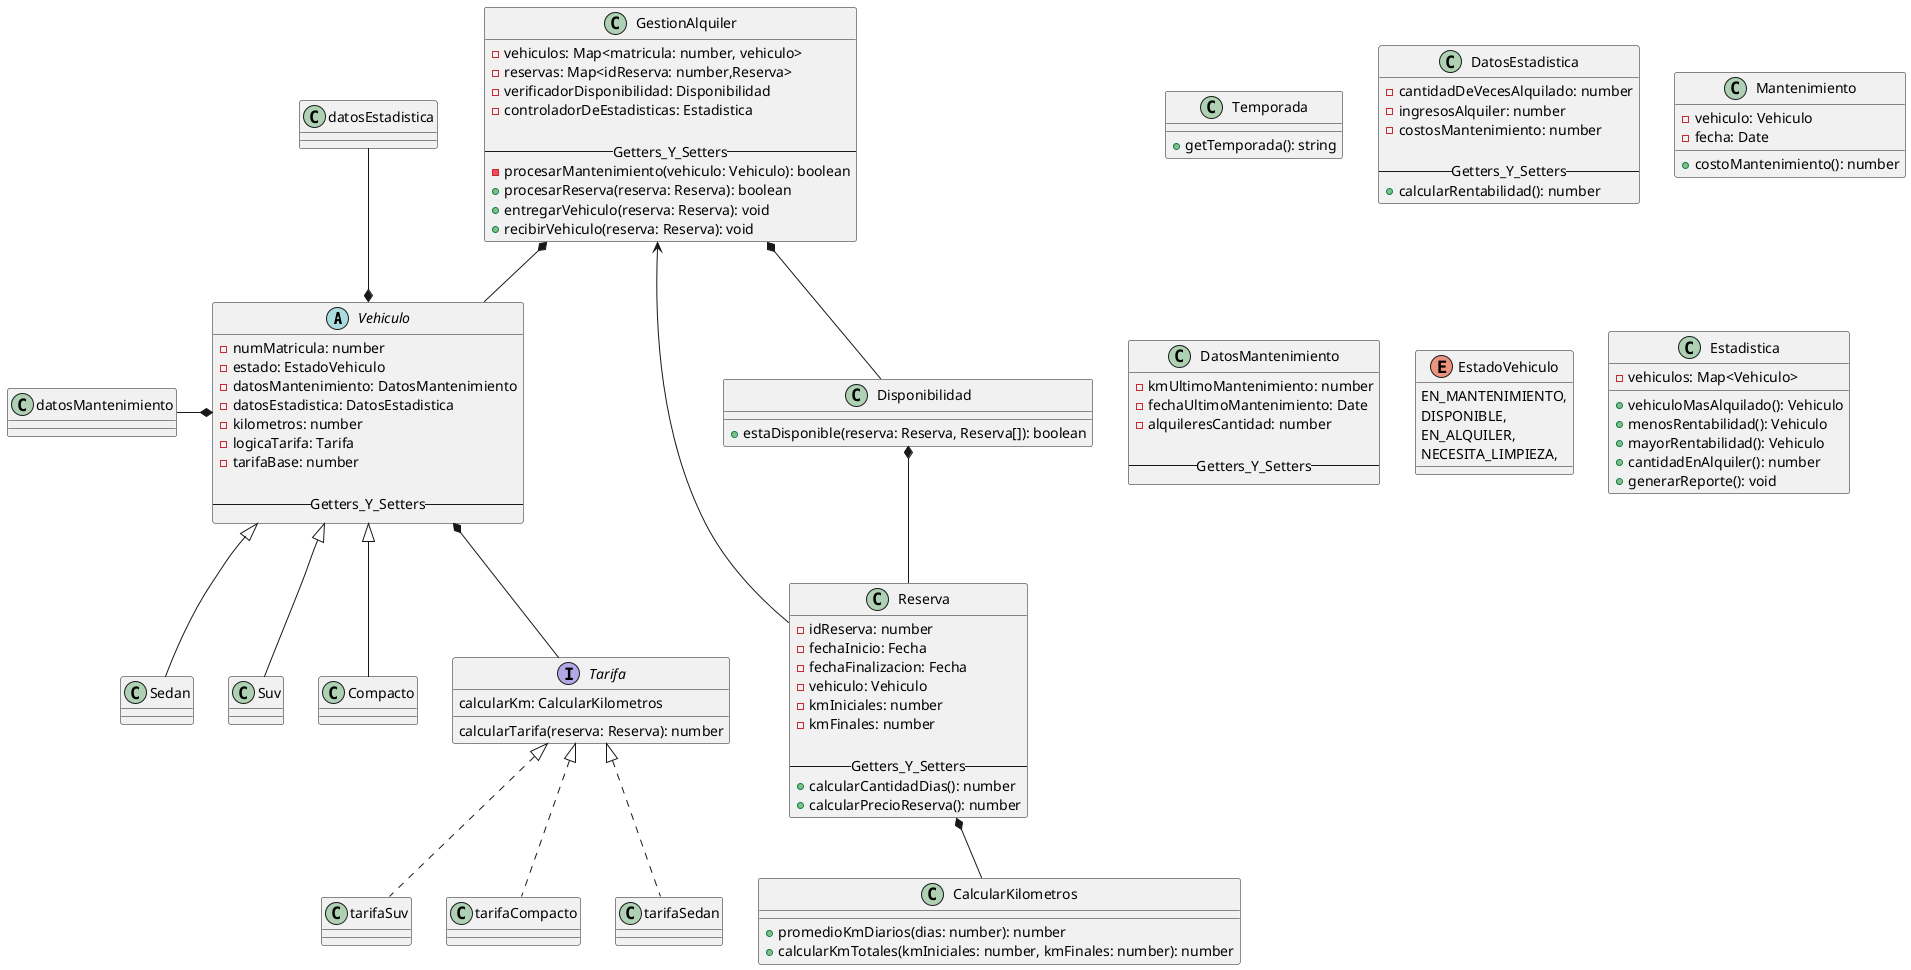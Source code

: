 @startuml name prototipoTP

abstract class Vehiculo{
    - numMatricula: number
    - estado: EstadoVehiculo
    - datosMantenimiento: DatosMantenimiento
    - datosEstadistica: DatosEstadistica
    - kilometros: number
    - logicaTarifa: Tarifa
    - tarifaBase: number

    --Getters_Y_Setters--
}

class Sedan extends Vehiculo{}
class Suv extends Vehiculo{}
class Compacto extends Vehiculo{}

class Temporada{
    +getTemporada(): string
}

class DatosEstadistica{
    -cantidadDeVecesAlquilado: number
    -ingresosAlquiler: number
    -costosMantenimiento: number

    --Getters_Y_Setters--
    +calcularRentabilidad(): number
}

class Mantenimiento{
    -vehiculo: Vehiculo
    -fecha: Date

    +costoMantenimiento(): number
}

class DatosMantenimiento{
    -kmUltimoMantenimiento: number
    -fechaUltimoMantenimiento: Date 
    -alquileresCantidad: number

    --Getters_Y_Setters--
}

interface Tarifa{
    calcularKm: CalcularKilometros
    calcularTarifa(reserva: Reserva): number
}

class tarifaSuv implements Tarifa{}

class tarifaCompacto implements Tarifa{}

class tarifaSedan implements Tarifa{}

class Reserva{
    -idReserva: number
    -fechaInicio: Fecha
    -fechaFinalizacion: Fecha
    -vehiculo: Vehiculo
    -kmIniciales: number
    -kmFinales: number

    --Getters_Y_Setters--
    +calcularCantidadDias(): number
    +calcularPrecioReserva(): number
}

class CalcularKilometros{
    +promedioKmDiarios(dias: number): number
    +calcularKmTotales(kmIniciales: number, kmFinales: number): number
}

enum EstadoVehiculo{
    EN_MANTENIMIENTO,
    DISPONIBLE,
    EN_ALQUILER,
    NECESITA_LIMPIEZA,
}

class GestionAlquiler{
    -vehiculos: Map<matricula: number, vehiculo>
    -reservas: Map<idReserva: number,Reserva>
    -verificadorDisponibilidad: Disponibilidad
    -controladorDeEstadisticas: Estadistica

    --Getters_Y_Setters--
    -procesarMantenimiento(vehiculo: Vehiculo): boolean
    +procesarReserva(reserva: Reserva): boolean
    +entregarVehiculo(reserva: Reserva): void
    +recibirVehiculo(reserva: Reserva): void
}

class Disponibilidad{
    +estaDisponible(reserva: Reserva, Reserva[]): boolean
}

class Estadistica{
    -vehiculos: Map<Vehiculo>
    + vehiculoMasAlquilado(): Vehiculo
    + menosRentabilidad(): Vehiculo
    + mayorRentabilidad(): Vehiculo
    + cantidadEnAlquiler(): number
    + generarReporte(): void
}


' Relaciones
Vehiculo *-- Tarifa
GestionAlquiler *-- Vehiculo
Disponibilidad *-- Reserva
Reserva *-- CalcularKilometros
GestionAlquiler *-- Disponibilidad
GestionAlquiler <-- Reserva
Vehiculo *-u- datosEstadistica
Vehiculo *-l- datosMantenimiento

@enduml